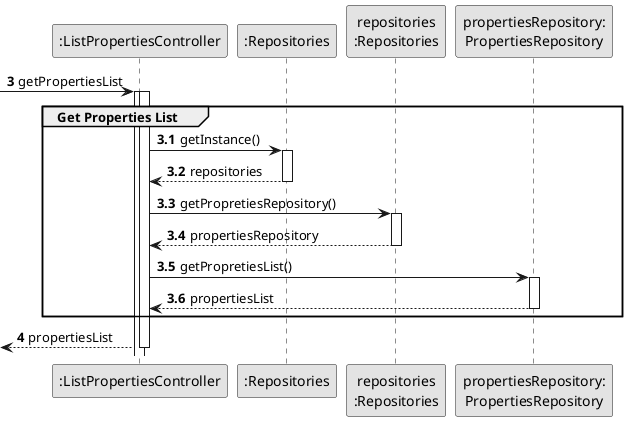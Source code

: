 @startuml
skinparam monochrome true
skinparam packageStyle rectangle
skinparam shadowing false

participant ":ListPropertiesController" as CTRL
participant ":Repositories" as repositories
participant "repositories\n:Repositories" as repositoriesSingleton
participant "propertiesRepository:\nPropertiesRepository" as plistRepository


autonumber 3
-> CTRL:getPropertiesList

autonumber 3.1
activate CTRL
    group Get Properties List

          activate CTRL
              CTRL -> repositories : getInstance()
              activate repositories

              repositories --> CTRL: repositories
              deactivate repositories

             CTRL ->  repositoriesSingleton : getPropretiesRepository()
             activate repositoriesSingleton

             repositoriesSingleton --> CTRL : propertiesRepository
             deactivate repositoriesSingleton


             CTRL -> plistRepository : getPropretiesList()
             activate plistRepository

             plistRepository --> CTRL : propertiesList
             deactivate plistRepository

    end group
    autonumber4
    <-- CTRL : propertiesList
deactivate CTRL


@enduml